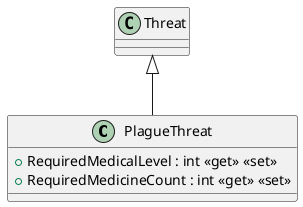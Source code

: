 @startuml
class PlagueThreat {
    + RequiredMedicalLevel : int <<get>> <<set>>
    + RequiredMedicineCount : int <<get>> <<set>>
}
Threat <|-- PlagueThreat
@enduml
